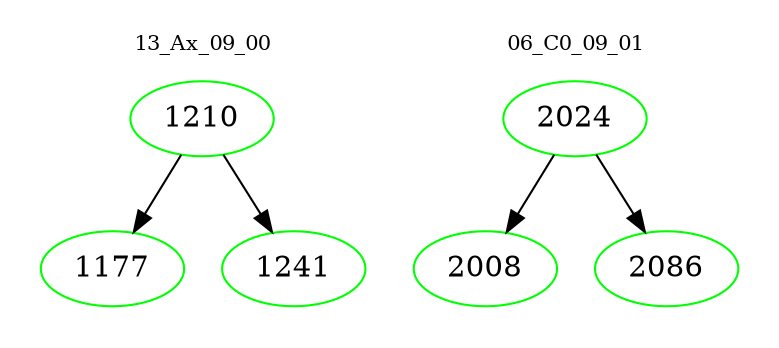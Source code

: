 digraph{
subgraph cluster_0 {
color = white
label = "13_Ax_09_00";
fontsize=10;
T0_1210 [label="1210", color="green"]
T0_1210 -> T0_1177 [color="black"]
T0_1177 [label="1177", color="green"]
T0_1210 -> T0_1241 [color="black"]
T0_1241 [label="1241", color="green"]
}
subgraph cluster_1 {
color = white
label = "06_C0_09_01";
fontsize=10;
T1_2024 [label="2024", color="green"]
T1_2024 -> T1_2008 [color="black"]
T1_2008 [label="2008", color="green"]
T1_2024 -> T1_2086 [color="black"]
T1_2086 [label="2086", color="green"]
}
}
